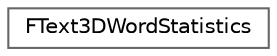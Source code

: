 digraph "Graphical Class Hierarchy"
{
 // INTERACTIVE_SVG=YES
 // LATEX_PDF_SIZE
  bgcolor="transparent";
  edge [fontname=Helvetica,fontsize=10,labelfontname=Helvetica,labelfontsize=10];
  node [fontname=Helvetica,fontsize=10,shape=box,height=0.2,width=0.4];
  rankdir="LR";
  Node0 [id="Node000000",label="FText3DWordStatistics",height=0.2,width=0.4,color="grey40", fillcolor="white", style="filled",URL="$d1/d91/structFText3DWordStatistics.html",tooltip=" "];
}

